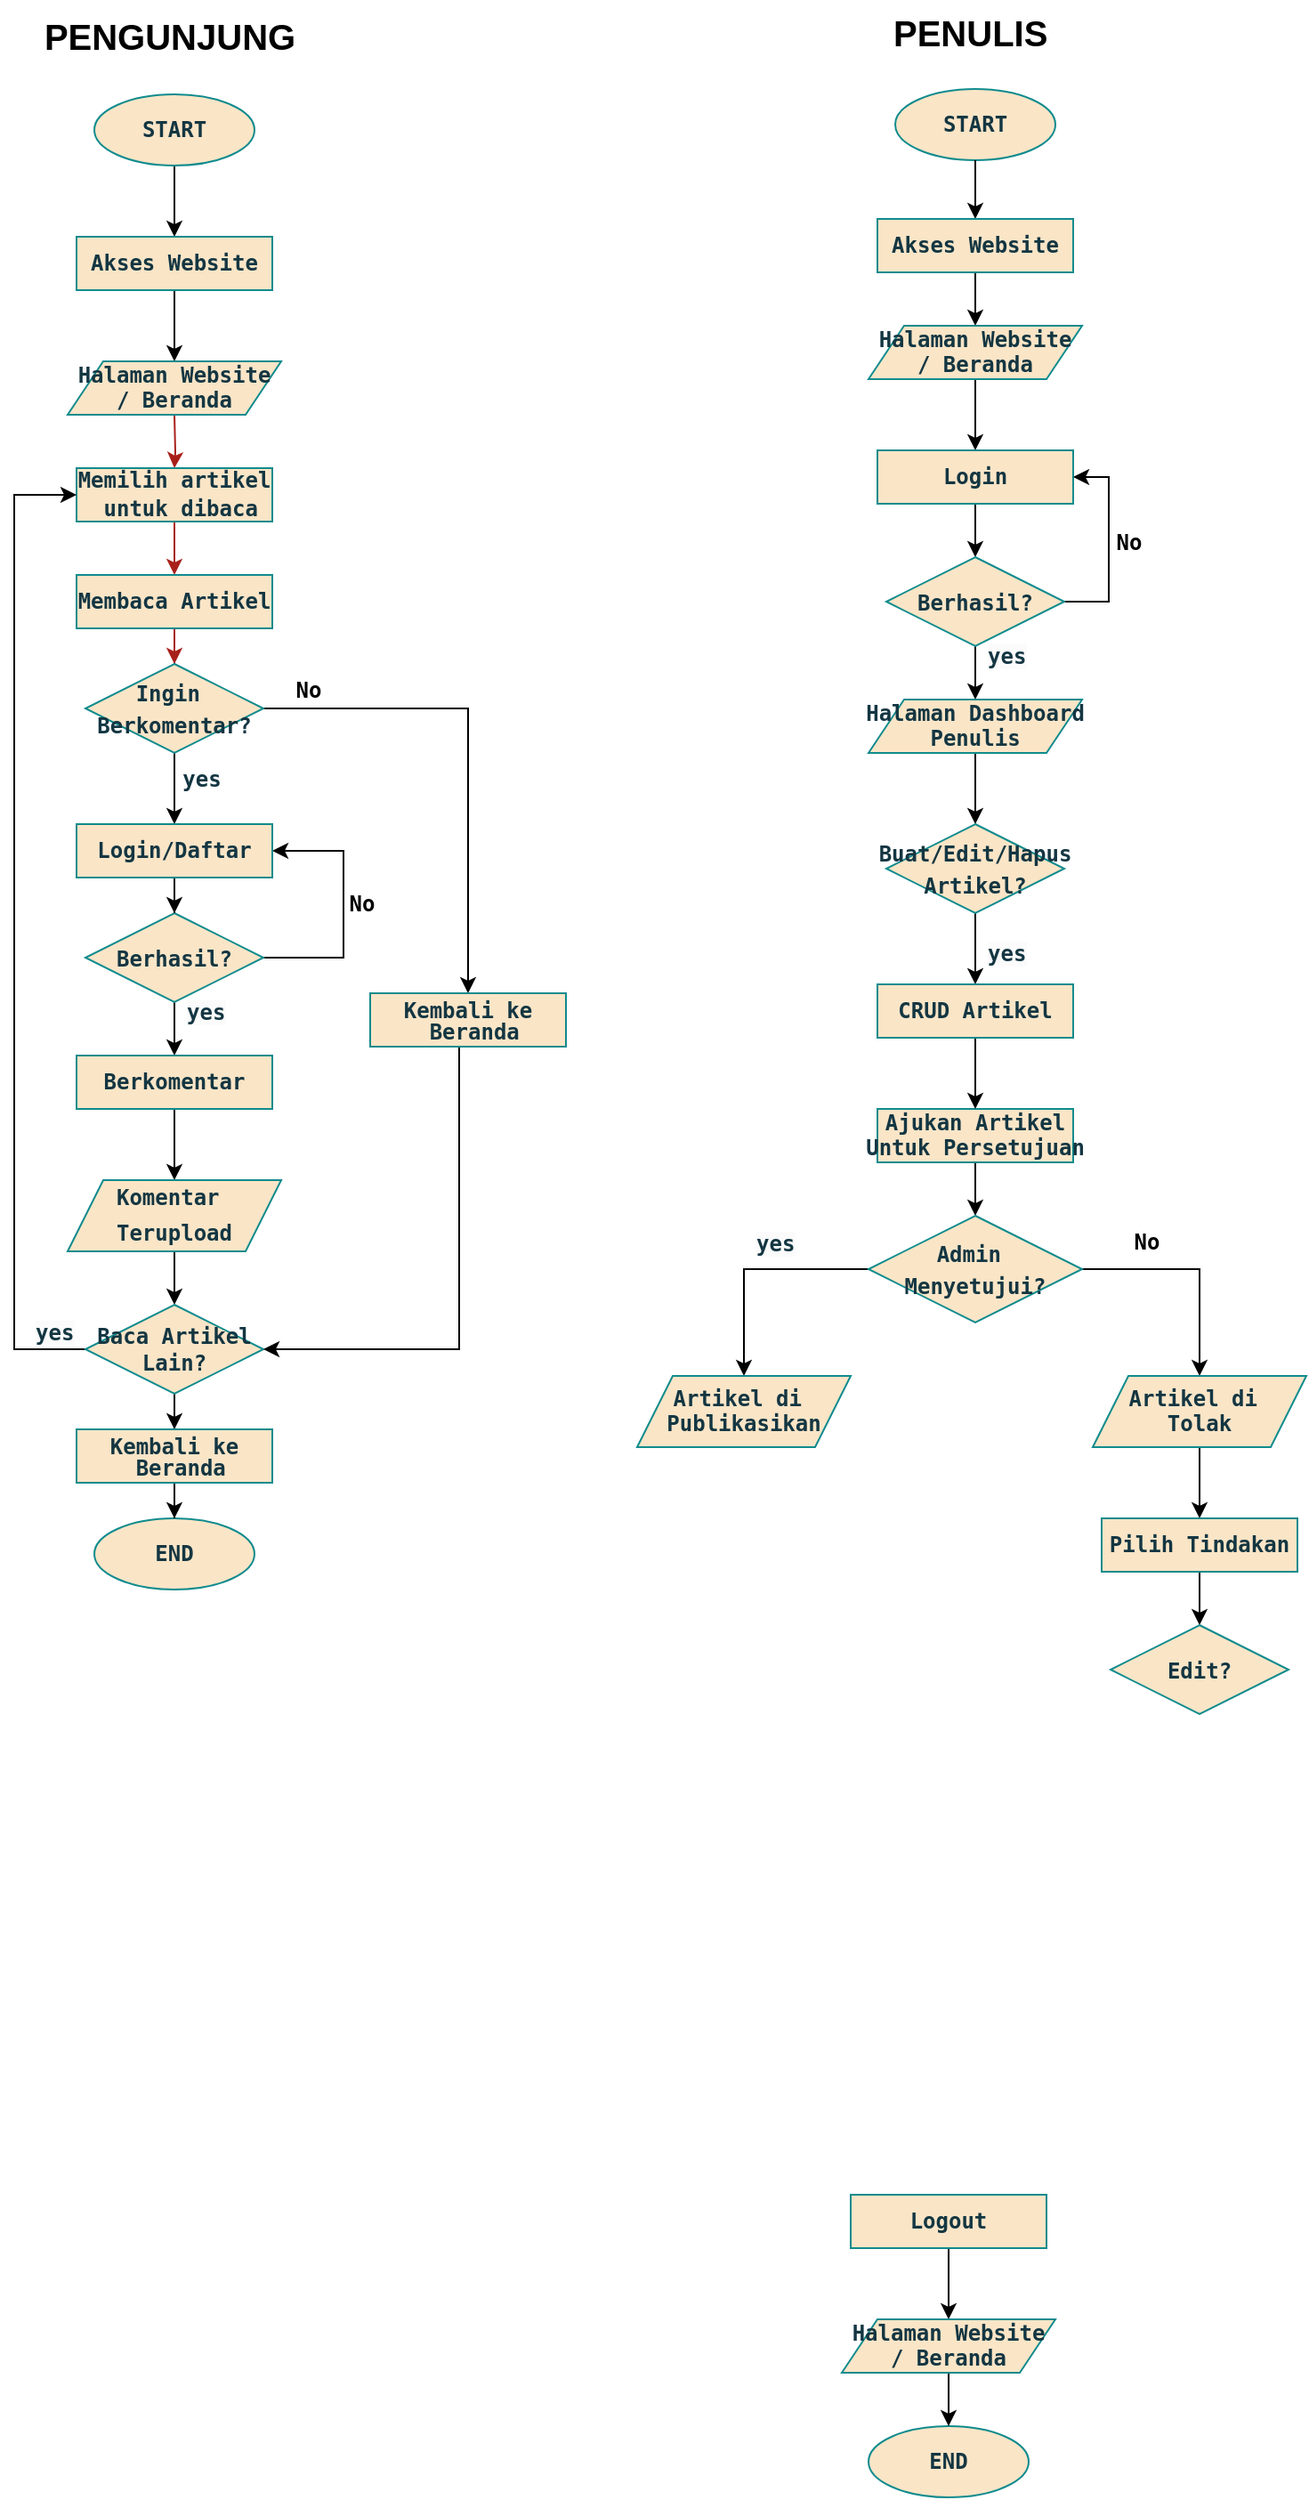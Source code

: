 <mxfile version="26.0.4">
  <diagram name="Page-1" id="eWWWpH5on5edJ62G0c14">
    <mxGraphModel dx="841" dy="524" grid="1" gridSize="10" guides="1" tooltips="1" connect="1" arrows="1" fold="1" page="1" pageScale="1" pageWidth="850" pageHeight="1100" math="0" shadow="0">
      <root>
        <mxCell id="0" />
        <mxCell id="1" parent="0" />
        <mxCell id="gGqT2XXP1atRA9AdMmcA-7" value="" style="edgeStyle=orthogonalEdgeStyle;rounded=0;orthogonalLoop=1;jettySize=auto;html=1;" edge="1" parent="1" source="pvTX2jdTMcVyU1b2pJgX-1" target="gGqT2XXP1atRA9AdMmcA-6">
          <mxGeometry relative="1" as="geometry" />
        </mxCell>
        <mxCell id="pvTX2jdTMcVyU1b2pJgX-1" value="&lt;pre&gt;START&lt;/pre&gt;" style="ellipse;whiteSpace=wrap;html=1;labelBackgroundColor=none;fillColor=#FAE5C7;strokeColor=#0F8B8D;fontColor=#143642;fontStyle=1" parent="1" vertex="1">
          <mxGeometry x="85" y="70" width="90" height="40" as="geometry" />
        </mxCell>
        <mxCell id="pvTX2jdTMcVyU1b2pJgX-5" value="" style="edgeStyle=orthogonalEdgeStyle;rounded=0;orthogonalLoop=1;jettySize=auto;html=1;labelBackgroundColor=none;strokeColor=#A8201A;fontColor=default;fontStyle=1" parent="1" target="pvTX2jdTMcVyU1b2pJgX-4" edge="1">
          <mxGeometry relative="1" as="geometry">
            <mxPoint x="130" y="250" as="sourcePoint" />
          </mxGeometry>
        </mxCell>
        <mxCell id="pvTX2jdTMcVyU1b2pJgX-9" value="" style="edgeStyle=orthogonalEdgeStyle;rounded=0;orthogonalLoop=1;jettySize=auto;html=1;strokeColor=#A8201A;fontColor=default;fillColor=#FAE5C7;labelBackgroundColor=none;fontStyle=1" parent="1" source="pvTX2jdTMcVyU1b2pJgX-4" target="pvTX2jdTMcVyU1b2pJgX-8" edge="1">
          <mxGeometry relative="1" as="geometry" />
        </mxCell>
        <mxCell id="pvTX2jdTMcVyU1b2pJgX-4" value="&lt;pre style=&quot;line-height: 30%;&quot;&gt;Memilih artikel&lt;/pre&gt;&lt;pre style=&quot;line-height: 30%;&quot;&gt; untuk dibaca&lt;/pre&gt;" style="whiteSpace=wrap;html=1;labelBackgroundColor=none;fillColor=#FAE5C7;strokeColor=#0F8B8D;fontColor=#143642;fontStyle=1" parent="1" vertex="1">
          <mxGeometry x="75" y="280" width="110" height="30" as="geometry" />
        </mxCell>
        <mxCell id="pvTX2jdTMcVyU1b2pJgX-15" value="" style="edgeStyle=orthogonalEdgeStyle;rounded=0;orthogonalLoop=1;jettySize=auto;html=1;strokeColor=#A8201A;fontColor=default;fillColor=#FAE5C7;labelBackgroundColor=none;fontStyle=1" parent="1" source="pvTX2jdTMcVyU1b2pJgX-8" target="pvTX2jdTMcVyU1b2pJgX-14" edge="1">
          <mxGeometry relative="1" as="geometry" />
        </mxCell>
        <mxCell id="pvTX2jdTMcVyU1b2pJgX-8" value="&lt;pre&gt;Membaca Artikel&lt;/pre&gt;" style="whiteSpace=wrap;html=1;fillColor=#FAE5C7;strokeColor=#0F8B8D;fontColor=#143642;labelBackgroundColor=none;fontStyle=1" parent="1" vertex="1">
          <mxGeometry x="75" y="340" width="110" height="30" as="geometry" />
        </mxCell>
        <mxCell id="gGqT2XXP1atRA9AdMmcA-14" value="" style="edgeStyle=orthogonalEdgeStyle;rounded=0;orthogonalLoop=1;jettySize=auto;html=1;" edge="1" parent="1" source="pvTX2jdTMcVyU1b2pJgX-14" target="gGqT2XXP1atRA9AdMmcA-13">
          <mxGeometry relative="1" as="geometry" />
        </mxCell>
        <mxCell id="gGqT2XXP1atRA9AdMmcA-17" value="" style="edgeStyle=orthogonalEdgeStyle;rounded=0;orthogonalLoop=1;jettySize=auto;html=1;entryX=0.5;entryY=0;entryDx=0;entryDy=0;" edge="1" parent="1" source="pvTX2jdTMcVyU1b2pJgX-14" target="gGqT2XXP1atRA9AdMmcA-44">
          <mxGeometry relative="1" as="geometry">
            <mxPoint x="290" y="570" as="targetPoint" />
          </mxGeometry>
        </mxCell>
        <mxCell id="pvTX2jdTMcVyU1b2pJgX-14" value="&lt;pre style=&quot;line-height: 50%;&quot;&gt;Ingin &lt;/pre&gt;&lt;pre style=&quot;line-height: 50%;&quot;&gt;Berkomentar?&lt;/pre&gt;" style="rhombus;whiteSpace=wrap;html=1;fillColor=#FAE5C7;strokeColor=#0F8B8D;fontColor=#143642;labelBackgroundColor=none;fontStyle=1" parent="1" vertex="1">
          <mxGeometry x="80" y="390" width="100" height="50" as="geometry" />
        </mxCell>
        <mxCell id="pvTX2jdTMcVyU1b2pJgX-18" value="&lt;pre&gt;yes&lt;/pre&gt;" style="text;html=1;align=center;verticalAlign=middle;resizable=0;points=[];autosize=1;strokeColor=none;fillColor=none;fontColor=#143642;labelBackgroundColor=none;fontStyle=1" parent="1" vertex="1">
          <mxGeometry x="125" y="430" width="40" height="50" as="geometry" />
        </mxCell>
        <mxCell id="gGqT2XXP1atRA9AdMmcA-21" value="" style="edgeStyle=orthogonalEdgeStyle;rounded=0;orthogonalLoop=1;jettySize=auto;html=1;entryX=0.5;entryY=0;entryDx=0;entryDy=0;" edge="1" parent="1" source="gGqT2XXP1atRA9AdMmcA-4" target="gGqT2XXP1atRA9AdMmcA-22">
          <mxGeometry relative="1" as="geometry">
            <mxPoint x="130" y="610" as="targetPoint" />
          </mxGeometry>
        </mxCell>
        <mxCell id="gGqT2XXP1atRA9AdMmcA-24" value="" style="edgeStyle=orthogonalEdgeStyle;rounded=0;orthogonalLoop=1;jettySize=auto;html=1;entryX=1;entryY=0.5;entryDx=0;entryDy=0;" edge="1" parent="1" source="gGqT2XXP1atRA9AdMmcA-4" target="gGqT2XXP1atRA9AdMmcA-13">
          <mxGeometry relative="1" as="geometry">
            <mxPoint x="235" y="555" as="targetPoint" />
            <Array as="points">
              <mxPoint x="225" y="555" />
              <mxPoint x="225" y="495" />
            </Array>
          </mxGeometry>
        </mxCell>
        <mxCell id="gGqT2XXP1atRA9AdMmcA-4" value="&lt;pre style=&quot;line-height: 50%;&quot;&gt;Berhasil?&lt;/pre&gt;" style="rhombus;whiteSpace=wrap;html=1;fillColor=#FAE5C7;strokeColor=#0F8B8D;fontColor=#143642;labelBackgroundColor=none;fontStyle=1" vertex="1" parent="1">
          <mxGeometry x="80" y="530" width="100" height="50" as="geometry" />
        </mxCell>
        <mxCell id="gGqT2XXP1atRA9AdMmcA-11" value="" style="edgeStyle=orthogonalEdgeStyle;rounded=0;orthogonalLoop=1;jettySize=auto;html=1;" edge="1" parent="1" source="gGqT2XXP1atRA9AdMmcA-6" target="gGqT2XXP1atRA9AdMmcA-10">
          <mxGeometry relative="1" as="geometry" />
        </mxCell>
        <mxCell id="gGqT2XXP1atRA9AdMmcA-6" value="&lt;pre&gt;Akses Website&lt;/pre&gt;" style="whiteSpace=wrap;html=1;labelBackgroundColor=none;fillColor=#FAE5C7;strokeColor=#0F8B8D;fontColor=#143642;fontStyle=1" vertex="1" parent="1">
          <mxGeometry x="75" y="150" width="110" height="30" as="geometry" />
        </mxCell>
        <mxCell id="gGqT2XXP1atRA9AdMmcA-10" value="&lt;pre style=&quot;line-height: 10%;&quot;&gt;Halaman Website&lt;/pre&gt;&lt;pre style=&quot;line-height: 10%;&quot;&gt;/ Beranda&lt;/pre&gt;" style="shape=parallelogram;perimeter=parallelogramPerimeter;whiteSpace=wrap;html=1;fixedSize=1;fillColor=#FAE5C7;strokeColor=#0F8B8D;fontColor=#143642;labelBackgroundColor=none;fontStyle=1;" vertex="1" parent="1">
          <mxGeometry x="70" y="220" width="120" height="30" as="geometry" />
        </mxCell>
        <mxCell id="gGqT2XXP1atRA9AdMmcA-15" value="" style="edgeStyle=orthogonalEdgeStyle;rounded=0;orthogonalLoop=1;jettySize=auto;html=1;" edge="1" parent="1" source="gGqT2XXP1atRA9AdMmcA-13" target="gGqT2XXP1atRA9AdMmcA-4">
          <mxGeometry relative="1" as="geometry" />
        </mxCell>
        <mxCell id="gGqT2XXP1atRA9AdMmcA-13" value="&lt;pre&gt;Login/Daftar&lt;/pre&gt;" style="whiteSpace=wrap;html=1;fillColor=#FAE5C7;strokeColor=#0F8B8D;fontColor=#143642;labelBackgroundColor=none;fontStyle=1" vertex="1" parent="1">
          <mxGeometry x="75" y="480" width="110" height="30" as="geometry" />
        </mxCell>
        <mxCell id="gGqT2XXP1atRA9AdMmcA-18" value="&lt;pre&gt;&lt;b&gt;No&lt;/b&gt;&lt;/pre&gt;" style="text;html=1;align=center;verticalAlign=middle;resizable=0;points=[];autosize=1;strokeColor=none;fillColor=none;" vertex="1" parent="1">
          <mxGeometry x="185" y="380" width="40" height="50" as="geometry" />
        </mxCell>
        <mxCell id="gGqT2XXP1atRA9AdMmcA-28" value="" style="edgeStyle=orthogonalEdgeStyle;rounded=0;orthogonalLoop=1;jettySize=auto;html=1;" edge="1" parent="1" source="gGqT2XXP1atRA9AdMmcA-22" target="gGqT2XXP1atRA9AdMmcA-27">
          <mxGeometry relative="1" as="geometry" />
        </mxCell>
        <mxCell id="gGqT2XXP1atRA9AdMmcA-22" value="&lt;pre&gt;Berkomentar&lt;/pre&gt;" style="whiteSpace=wrap;html=1;fillColor=#FAE5C7;strokeColor=#0F8B8D;fontColor=#143642;labelBackgroundColor=none;fontStyle=1" vertex="1" parent="1">
          <mxGeometry x="75" y="610" width="110" height="30" as="geometry" />
        </mxCell>
        <mxCell id="gGqT2XXP1atRA9AdMmcA-25" value="&lt;pre&gt;&lt;b&gt;No&lt;/b&gt;&lt;/pre&gt;" style="text;html=1;align=center;verticalAlign=middle;resizable=0;points=[];autosize=1;strokeColor=none;fillColor=none;" vertex="1" parent="1">
          <mxGeometry x="215" y="500" width="40" height="50" as="geometry" />
        </mxCell>
        <mxCell id="gGqT2XXP1atRA9AdMmcA-26" value="&lt;pre style=&quot;forced-color-adjust: none; color: rgb(20, 54, 66); font-size: 12px; font-style: normal; font-variant-ligatures: normal; font-variant-caps: normal; font-weight: 700; letter-spacing: normal; orphans: 2; text-align: center; text-indent: 0px; text-transform: none; widows: 2; word-spacing: 0px; -webkit-text-stroke-width: 0px; background-color: rgb(251, 251, 251); text-decoration-thickness: initial; text-decoration-style: initial; text-decoration-color: initial;&quot;&gt;yes&lt;/pre&gt;" style="text;whiteSpace=wrap;html=1;" vertex="1" parent="1">
          <mxGeometry x="135" y="560" width="50" height="60" as="geometry" />
        </mxCell>
        <mxCell id="gGqT2XXP1atRA9AdMmcA-30" value="" style="edgeStyle=orthogonalEdgeStyle;rounded=0;orthogonalLoop=1;jettySize=auto;html=1;" edge="1" parent="1" source="gGqT2XXP1atRA9AdMmcA-27" target="gGqT2XXP1atRA9AdMmcA-31">
          <mxGeometry relative="1" as="geometry">
            <mxPoint x="130" y="790" as="targetPoint" />
          </mxGeometry>
        </mxCell>
        <mxCell id="gGqT2XXP1atRA9AdMmcA-27" value="&lt;pre style=&quot;line-height: 60%;&quot;&gt;Komentar &lt;/pre&gt;&lt;pre style=&quot;line-height: 60%;&quot;&gt;Terupload&lt;/pre&gt;" style="shape=parallelogram;perimeter=parallelogramPerimeter;whiteSpace=wrap;html=1;fixedSize=1;fillColor=#FAE5C7;strokeColor=#0F8B8D;fontColor=#143642;labelBackgroundColor=none;fontStyle=1;" vertex="1" parent="1">
          <mxGeometry x="70" y="680" width="120" height="40" as="geometry" />
        </mxCell>
        <mxCell id="gGqT2XXP1atRA9AdMmcA-34" value="" style="edgeStyle=orthogonalEdgeStyle;rounded=0;orthogonalLoop=1;jettySize=auto;html=1;entryX=0;entryY=0.5;entryDx=0;entryDy=0;" edge="1" parent="1" source="gGqT2XXP1atRA9AdMmcA-31" target="pvTX2jdTMcVyU1b2pJgX-4">
          <mxGeometry relative="1" as="geometry">
            <mxPoint x="10" y="775" as="targetPoint" />
            <Array as="points">
              <mxPoint x="40" y="775" />
              <mxPoint x="40" y="295" />
            </Array>
          </mxGeometry>
        </mxCell>
        <mxCell id="gGqT2XXP1atRA9AdMmcA-48" value="" style="edgeStyle=orthogonalEdgeStyle;rounded=0;orthogonalLoop=1;jettySize=auto;html=1;" edge="1" parent="1" source="gGqT2XXP1atRA9AdMmcA-31" target="gGqT2XXP1atRA9AdMmcA-47">
          <mxGeometry relative="1" as="geometry" />
        </mxCell>
        <mxCell id="gGqT2XXP1atRA9AdMmcA-31" value="&lt;pre style=&quot;line-height: 20%;&quot;&gt;Baca Artikel&lt;/pre&gt;&lt;pre style=&quot;line-height: 20%;&quot;&gt;Lain?&lt;/pre&gt;" style="rhombus;whiteSpace=wrap;html=1;fillColor=#FAE5C7;strokeColor=#0F8B8D;fontColor=#143642;labelBackgroundColor=none;fontStyle=1" vertex="1" parent="1">
          <mxGeometry x="80" y="750" width="100" height="50" as="geometry" />
        </mxCell>
        <mxCell id="gGqT2XXP1atRA9AdMmcA-37" value="&lt;pre style=&quot;forced-color-adjust: none; color: rgb(20, 54, 66); font-size: 12px; font-style: normal; font-variant-ligatures: normal; font-variant-caps: normal; font-weight: 700; letter-spacing: normal; orphans: 2; text-align: center; text-indent: 0px; text-transform: none; widows: 2; word-spacing: 0px; -webkit-text-stroke-width: 0px; background-color: rgb(251, 251, 251); text-decoration-thickness: initial; text-decoration-style: initial; text-decoration-color: initial;&quot;&gt;yes&lt;/pre&gt;" style="text;whiteSpace=wrap;html=1;" vertex="1" parent="1">
          <mxGeometry x="50" y="740" width="50" height="60" as="geometry" />
        </mxCell>
        <mxCell id="gGqT2XXP1atRA9AdMmcA-42" value="" style="edgeStyle=orthogonalEdgeStyle;rounded=0;orthogonalLoop=1;jettySize=auto;html=1;entryX=0.5;entryY=0;entryDx=0;entryDy=0;" edge="1" parent="1" target="gGqT2XXP1atRA9AdMmcA-43">
          <mxGeometry relative="1" as="geometry">
            <mxPoint x="130" y="870" as="sourcePoint" />
            <mxPoint x="130" y="910" as="targetPoint" />
          </mxGeometry>
        </mxCell>
        <mxCell id="gGqT2XXP1atRA9AdMmcA-43" value="&lt;pre&gt;END&lt;/pre&gt;" style="ellipse;whiteSpace=wrap;html=1;labelBackgroundColor=none;fillColor=#FAE5C7;strokeColor=#0F8B8D;fontColor=#143642;fontStyle=1" vertex="1" parent="1">
          <mxGeometry x="85" y="870" width="90" height="40" as="geometry" />
        </mxCell>
        <mxCell id="gGqT2XXP1atRA9AdMmcA-46" value="" style="edgeStyle=orthogonalEdgeStyle;rounded=0;orthogonalLoop=1;jettySize=auto;html=1;entryX=1;entryY=0.5;entryDx=0;entryDy=0;" edge="1" parent="1" source="gGqT2XXP1atRA9AdMmcA-44" target="gGqT2XXP1atRA9AdMmcA-31">
          <mxGeometry relative="1" as="geometry">
            <mxPoint x="295" y="670" as="targetPoint" />
            <Array as="points">
              <mxPoint x="290" y="775" />
            </Array>
          </mxGeometry>
        </mxCell>
        <mxCell id="gGqT2XXP1atRA9AdMmcA-44" value="&lt;pre style=&quot;line-height: 0%;&quot;&gt;Kembali ke&lt;/pre&gt;&lt;pre style=&quot;line-height: 0%;&quot;&gt; Beranda&lt;/pre&gt;" style="whiteSpace=wrap;html=1;fillColor=#FAE5C7;strokeColor=#0F8B8D;fontColor=#143642;labelBackgroundColor=none;fontStyle=1" vertex="1" parent="1">
          <mxGeometry x="240" y="575" width="110" height="30" as="geometry" />
        </mxCell>
        <mxCell id="gGqT2XXP1atRA9AdMmcA-49" value="" style="edgeStyle=orthogonalEdgeStyle;rounded=0;orthogonalLoop=1;jettySize=auto;html=1;" edge="1" parent="1" source="gGqT2XXP1atRA9AdMmcA-47" target="gGqT2XXP1atRA9AdMmcA-43">
          <mxGeometry relative="1" as="geometry" />
        </mxCell>
        <mxCell id="gGqT2XXP1atRA9AdMmcA-47" value="&lt;pre style=&quot;line-height: 0%;&quot;&gt;Kembali ke&lt;/pre&gt;&lt;pre style=&quot;line-height: 0%;&quot;&gt; Beranda&lt;/pre&gt;" style="whiteSpace=wrap;html=1;fillColor=#FAE5C7;strokeColor=#0F8B8D;fontColor=#143642;labelBackgroundColor=none;fontStyle=1" vertex="1" parent="1">
          <mxGeometry x="75" y="820" width="110" height="30" as="geometry" />
        </mxCell>
        <mxCell id="gGqT2XXP1atRA9AdMmcA-50" value="&lt;b&gt;&lt;font style=&quot;font-size: 20px;&quot;&gt;PENGUNJUNG&lt;/font&gt;&lt;/b&gt;" style="text;html=1;align=center;verticalAlign=middle;resizable=0;points=[];autosize=1;strokeColor=none;fillColor=none;" vertex="1" parent="1">
          <mxGeometry x="47" y="17" width="160" height="40" as="geometry" />
        </mxCell>
        <mxCell id="gGqT2XXP1atRA9AdMmcA-51" value="&lt;div style=&quot;text-align: center;&quot;&gt;&lt;span style=&quot;background-color: transparent; color: light-dark(rgb(0, 0, 0), rgb(255, 255, 255)); font-size: 20px; text-wrap: nowrap;&quot;&gt;&lt;b&gt;PENULIS&lt;/b&gt;&lt;/span&gt;&lt;/div&gt;" style="text;whiteSpace=wrap;html=1;" vertex="1" parent="1">
          <mxGeometry x="532" y="17" width="100" height="50" as="geometry" />
        </mxCell>
        <mxCell id="gGqT2XXP1atRA9AdMmcA-57" value="" style="edgeStyle=orthogonalEdgeStyle;rounded=0;orthogonalLoop=1;jettySize=auto;html=1;" edge="1" parent="1" source="gGqT2XXP1atRA9AdMmcA-54" target="gGqT2XXP1atRA9AdMmcA-55">
          <mxGeometry relative="1" as="geometry" />
        </mxCell>
        <mxCell id="gGqT2XXP1atRA9AdMmcA-52" value="&lt;pre&gt;START&lt;/pre&gt;" style="ellipse;whiteSpace=wrap;html=1;labelBackgroundColor=none;fillColor=#FAE5C7;strokeColor=#0F8B8D;fontColor=#143642;fontStyle=1" vertex="1" parent="1">
          <mxGeometry x="535" y="67" width="90" height="40" as="geometry" />
        </mxCell>
        <mxCell id="gGqT2XXP1atRA9AdMmcA-58" value="" style="edgeStyle=orthogonalEdgeStyle;rounded=0;orthogonalLoop=1;jettySize=auto;html=1;" edge="1" parent="1" source="gGqT2XXP1atRA9AdMmcA-55" target="gGqT2XXP1atRA9AdMmcA-56">
          <mxGeometry relative="1" as="geometry" />
        </mxCell>
        <mxCell id="gGqT2XXP1atRA9AdMmcA-55" value="&lt;pre style=&quot;line-height: 10%;&quot;&gt;Halaman Website&lt;/pre&gt;&lt;pre style=&quot;line-height: 10%;&quot;&gt;/ Beranda&lt;/pre&gt;" style="shape=parallelogram;perimeter=parallelogramPerimeter;whiteSpace=wrap;html=1;fixedSize=1;fillColor=#FAE5C7;strokeColor=#0F8B8D;fontColor=#143642;labelBackgroundColor=none;fontStyle=1;" vertex="1" parent="1">
          <mxGeometry x="520" y="200" width="120" height="30" as="geometry" />
        </mxCell>
        <mxCell id="gGqT2XXP1atRA9AdMmcA-61" value="" style="edgeStyle=orthogonalEdgeStyle;rounded=0;orthogonalLoop=1;jettySize=auto;html=1;" edge="1" parent="1" source="gGqT2XXP1atRA9AdMmcA-56" target="gGqT2XXP1atRA9AdMmcA-62">
          <mxGeometry relative="1" as="geometry">
            <mxPoint x="580" y="330" as="targetPoint" />
          </mxGeometry>
        </mxCell>
        <mxCell id="gGqT2XXP1atRA9AdMmcA-56" value="&lt;pre&gt;Login&lt;/pre&gt;" style="whiteSpace=wrap;html=1;labelBackgroundColor=none;fillColor=#FAE5C7;strokeColor=#0F8B8D;fontColor=#143642;fontStyle=1" vertex="1" parent="1">
          <mxGeometry x="525" y="270" width="110" height="30" as="geometry" />
        </mxCell>
        <mxCell id="gGqT2XXP1atRA9AdMmcA-59" value="" style="edgeStyle=orthogonalEdgeStyle;rounded=0;orthogonalLoop=1;jettySize=auto;html=1;" edge="1" parent="1" source="gGqT2XXP1atRA9AdMmcA-52" target="gGqT2XXP1atRA9AdMmcA-54">
          <mxGeometry relative="1" as="geometry">
            <mxPoint x="580" y="107" as="sourcePoint" />
            <mxPoint x="575" y="220" as="targetPoint" />
          </mxGeometry>
        </mxCell>
        <mxCell id="gGqT2XXP1atRA9AdMmcA-54" value="&lt;pre&gt;Akses Website&lt;/pre&gt;" style="whiteSpace=wrap;html=1;labelBackgroundColor=none;fillColor=#FAE5C7;strokeColor=#0F8B8D;fontColor=#143642;fontStyle=1" vertex="1" parent="1">
          <mxGeometry x="525" y="140" width="110" height="30" as="geometry" />
        </mxCell>
        <mxCell id="gGqT2XXP1atRA9AdMmcA-67" value="" style="edgeStyle=orthogonalEdgeStyle;rounded=0;orthogonalLoop=1;jettySize=auto;html=1;entryX=1;entryY=0.5;entryDx=0;entryDy=0;" edge="1" parent="1" source="gGqT2XXP1atRA9AdMmcA-62" target="gGqT2XXP1atRA9AdMmcA-56">
          <mxGeometry relative="1" as="geometry">
            <mxPoint x="700" y="355" as="targetPoint" />
            <Array as="points">
              <mxPoint x="655" y="355" />
              <mxPoint x="655" y="285" />
            </Array>
          </mxGeometry>
        </mxCell>
        <mxCell id="gGqT2XXP1atRA9AdMmcA-71" value="" style="edgeStyle=orthogonalEdgeStyle;rounded=0;orthogonalLoop=1;jettySize=auto;html=1;entryX=0.5;entryY=0;entryDx=0;entryDy=0;" edge="1" parent="1" source="gGqT2XXP1atRA9AdMmcA-62" target="gGqT2XXP1atRA9AdMmcA-73">
          <mxGeometry relative="1" as="geometry">
            <mxPoint x="580" y="410" as="targetPoint" />
          </mxGeometry>
        </mxCell>
        <mxCell id="gGqT2XXP1atRA9AdMmcA-62" value="&lt;pre style=&quot;line-height: 50%;&quot;&gt;Berhasil?&lt;/pre&gt;" style="rhombus;whiteSpace=wrap;html=1;fillColor=#FAE5C7;strokeColor=#0F8B8D;fontColor=#143642;labelBackgroundColor=none;fontStyle=1" vertex="1" parent="1">
          <mxGeometry x="530" y="330" width="100" height="50" as="geometry" />
        </mxCell>
        <mxCell id="gGqT2XXP1atRA9AdMmcA-65" value="&lt;pre&gt;&lt;b&gt;No&lt;/b&gt;&lt;/pre&gt;" style="text;html=1;align=center;verticalAlign=middle;resizable=0;points=[];autosize=1;strokeColor=none;fillColor=none;" vertex="1" parent="1">
          <mxGeometry x="646" y="297" width="40" height="50" as="geometry" />
        </mxCell>
        <mxCell id="gGqT2XXP1atRA9AdMmcA-75" value="" style="edgeStyle=orthogonalEdgeStyle;rounded=0;orthogonalLoop=1;jettySize=auto;html=1;entryX=0.5;entryY=0;entryDx=0;entryDy=0;" edge="1" parent="1" source="gGqT2XXP1atRA9AdMmcA-73" target="gGqT2XXP1atRA9AdMmcA-76">
          <mxGeometry relative="1" as="geometry">
            <mxPoint x="580" y="495" as="targetPoint" />
          </mxGeometry>
        </mxCell>
        <mxCell id="gGqT2XXP1atRA9AdMmcA-73" value="&lt;pre style=&quot;line-height: 10%;&quot;&gt;Halaman Dashboard&lt;/pre&gt;&lt;pre style=&quot;line-height: 10%;&quot;&gt;Penulis&lt;/pre&gt;" style="shape=parallelogram;perimeter=parallelogramPerimeter;whiteSpace=wrap;html=1;fixedSize=1;fillColor=#FAE5C7;strokeColor=#0F8B8D;fontColor=#143642;labelBackgroundColor=none;fontStyle=1;" vertex="1" parent="1">
          <mxGeometry x="520" y="410" width="120" height="30" as="geometry" />
        </mxCell>
        <mxCell id="gGqT2XXP1atRA9AdMmcA-108" value="" style="edgeStyle=orthogonalEdgeStyle;rounded=0;orthogonalLoop=1;jettySize=auto;html=1;" edge="1" parent="1" source="gGqT2XXP1atRA9AdMmcA-76" target="gGqT2XXP1atRA9AdMmcA-106">
          <mxGeometry relative="1" as="geometry" />
        </mxCell>
        <mxCell id="gGqT2XXP1atRA9AdMmcA-76" value="&lt;pre style=&quot;line-height: 50%;&quot;&gt;Buat/Edit/Hapus&lt;/pre&gt;&lt;pre style=&quot;line-height: 50%;&quot;&gt;Artikel?&lt;/pre&gt;" style="rhombus;whiteSpace=wrap;html=1;fillColor=#FAE5C7;strokeColor=#0F8B8D;fontColor=#143642;labelBackgroundColor=none;fontStyle=1" vertex="1" parent="1">
          <mxGeometry x="530" y="480" width="100" height="50" as="geometry" />
        </mxCell>
        <mxCell id="gGqT2XXP1atRA9AdMmcA-77" value="&lt;pre style=&quot;forced-color-adjust: none; color: rgb(20, 54, 66); font-size: 12px; font-style: normal; font-variant-ligatures: normal; font-variant-caps: normal; font-weight: 700; letter-spacing: normal; orphans: 2; text-align: center; text-indent: 0px; text-transform: none; widows: 2; word-spacing: 0px; -webkit-text-stroke-width: 0px; background-color: rgb(251, 251, 251); text-decoration-thickness: initial; text-decoration-style: initial; text-decoration-color: initial;&quot;&gt;&lt;br&gt;&lt;/pre&gt;" style="text;whiteSpace=wrap;html=1;" vertex="1" parent="1">
          <mxGeometry x="585" y="434" width="50" height="60" as="geometry" />
        </mxCell>
        <mxCell id="gGqT2XXP1atRA9AdMmcA-109" value="" style="edgeStyle=orthogonalEdgeStyle;rounded=0;orthogonalLoop=1;jettySize=auto;html=1;" edge="1" parent="1" source="gGqT2XXP1atRA9AdMmcA-81" target="gGqT2XXP1atRA9AdMmcA-98">
          <mxGeometry relative="1" as="geometry" />
        </mxCell>
        <mxCell id="gGqT2XXP1atRA9AdMmcA-81" value="&lt;pre style=&quot;line-height: 10%;&quot;&gt;Ajukan Artikel&lt;/pre&gt;&lt;pre style=&quot;line-height: 10%;&quot;&gt;Untuk Persetujuan&lt;/pre&gt;" style="whiteSpace=wrap;html=1;labelBackgroundColor=none;fillColor=#FAE5C7;strokeColor=#0F8B8D;fontColor=#143642;fontStyle=1" vertex="1" parent="1">
          <mxGeometry x="525" y="640" width="110" height="30" as="geometry" />
        </mxCell>
        <mxCell id="gGqT2XXP1atRA9AdMmcA-86" value="&lt;pre data-mx-given-colors=&quot;{&amp;quot;color&amp;quot;:&amp;quot;rgb(20, 54, 66)&amp;quot;,&amp;quot;background-color&amp;quot;:&amp;quot;rgb(251, 251, 251)&amp;quot;}&quot; style=&quot;forced-color-adjust: none; font-size: 12px; font-style: normal; font-variant-ligatures: normal; font-variant-caps: normal; letter-spacing: normal; orphans: 2; text-indent: 0px; text-transform: none; widows: 2; word-spacing: 0px; -webkit-text-stroke-width: 0px; text-decoration-thickness: initial; text-decoration-style: initial; text-decoration-color: initial; color: light-dark(rgb(20, 54, 66), rgb(173, 202, 213)); font-weight: 700; text-align: center; background-color: light-dark(rgb(251, 251, 251), rgb(21, 21, 21));&quot;&gt;yes&lt;/pre&gt;" style="text;whiteSpace=wrap;html=1;" vertex="1" parent="1">
          <mxGeometry x="585" y="360" width="50" height="60" as="geometry" />
        </mxCell>
        <mxCell id="gGqT2XXP1atRA9AdMmcA-87" value="&lt;pre data-mx-given-colors=&quot;{&amp;quot;color&amp;quot;:&amp;quot;rgb(20, 54, 66)&amp;quot;,&amp;quot;background-color&amp;quot;:&amp;quot;rgb(251, 251, 251)&amp;quot;}&quot; style=&quot;forced-color-adjust: none; font-size: 12px; font-style: normal; font-variant-ligatures: normal; font-variant-caps: normal; letter-spacing: normal; orphans: 2; text-indent: 0px; text-transform: none; widows: 2; word-spacing: 0px; -webkit-text-stroke-width: 0px; text-decoration-thickness: initial; text-decoration-style: initial; text-decoration-color: initial; color: light-dark(rgb(20, 54, 66), rgb(173, 202, 213)); font-weight: 700; text-align: center; background-color: light-dark(rgb(251, 251, 251), rgb(21, 21, 21));&quot;&gt;yes&lt;/pre&gt;" style="text;whiteSpace=wrap;html=1;" vertex="1" parent="1">
          <mxGeometry x="585" y="527" width="50" height="60" as="geometry" />
        </mxCell>
        <mxCell id="gGqT2XXP1atRA9AdMmcA-88" value="&lt;pre&gt;END&lt;/pre&gt;" style="ellipse;whiteSpace=wrap;html=1;labelBackgroundColor=none;fillColor=#FAE5C7;strokeColor=#0F8B8D;fontColor=#143642;fontStyle=1" vertex="1" parent="1">
          <mxGeometry x="520" y="1380" width="90" height="40" as="geometry" />
        </mxCell>
        <mxCell id="gGqT2XXP1atRA9AdMmcA-92" value="" style="edgeStyle=orthogonalEdgeStyle;rounded=0;orthogonalLoop=1;jettySize=auto;html=1;" edge="1" parent="1" source="gGqT2XXP1atRA9AdMmcA-89" target="gGqT2XXP1atRA9AdMmcA-90">
          <mxGeometry relative="1" as="geometry" />
        </mxCell>
        <mxCell id="gGqT2XXP1atRA9AdMmcA-89" value="&lt;pre style=&quot;line-height: 10%;&quot;&gt;Logout&lt;/pre&gt;" style="whiteSpace=wrap;html=1;labelBackgroundColor=none;fillColor=#FAE5C7;strokeColor=#0F8B8D;fontColor=#143642;fontStyle=1" vertex="1" parent="1">
          <mxGeometry x="510" y="1250" width="110" height="30" as="geometry" />
        </mxCell>
        <mxCell id="gGqT2XXP1atRA9AdMmcA-93" value="" style="edgeStyle=orthogonalEdgeStyle;rounded=0;orthogonalLoop=1;jettySize=auto;html=1;" edge="1" parent="1" source="gGqT2XXP1atRA9AdMmcA-90" target="gGqT2XXP1atRA9AdMmcA-88">
          <mxGeometry relative="1" as="geometry" />
        </mxCell>
        <mxCell id="gGqT2XXP1atRA9AdMmcA-90" value="&lt;pre style=&quot;line-height: 10%;&quot;&gt;Halaman Website&lt;/pre&gt;&lt;pre style=&quot;line-height: 10%;&quot;&gt;/ Beranda&lt;/pre&gt;" style="shape=parallelogram;perimeter=parallelogramPerimeter;whiteSpace=wrap;html=1;fixedSize=1;fillColor=#FAE5C7;strokeColor=#0F8B8D;fontColor=#143642;labelBackgroundColor=none;fontStyle=1;" vertex="1" parent="1">
          <mxGeometry x="505" y="1320" width="120" height="30" as="geometry" />
        </mxCell>
        <mxCell id="gGqT2XXP1atRA9AdMmcA-118" value="" style="edgeStyle=orthogonalEdgeStyle;rounded=0;orthogonalLoop=1;jettySize=auto;html=1;entryX=0.5;entryY=0;entryDx=0;entryDy=0;" edge="1" parent="1" source="gGqT2XXP1atRA9AdMmcA-98" target="gGqT2XXP1atRA9AdMmcA-121">
          <mxGeometry relative="1" as="geometry">
            <mxPoint x="445.059" y="840" as="targetPoint" />
          </mxGeometry>
        </mxCell>
        <mxCell id="gGqT2XXP1atRA9AdMmcA-124" value="" style="edgeStyle=orthogonalEdgeStyle;rounded=0;orthogonalLoop=1;jettySize=auto;html=1;entryX=0.5;entryY=0;entryDx=0;entryDy=0;" edge="1" parent="1" source="gGqT2XXP1atRA9AdMmcA-98" target="gGqT2XXP1atRA9AdMmcA-125">
          <mxGeometry relative="1" as="geometry">
            <mxPoint x="692" y="770" as="targetPoint" />
            <Array as="points">
              <mxPoint x="706" y="730" />
            </Array>
          </mxGeometry>
        </mxCell>
        <mxCell id="gGqT2XXP1atRA9AdMmcA-98" value="&lt;pre style=&quot;line-height: 50%;&quot;&gt;Admin &lt;/pre&gt;&lt;pre style=&quot;line-height: 50%;&quot;&gt;Menyetujui?&lt;/pre&gt;" style="rhombus;whiteSpace=wrap;html=1;fillColor=#FAE5C7;strokeColor=#0F8B8D;fontColor=#143642;labelBackgroundColor=none;fontStyle=1" vertex="1" parent="1">
          <mxGeometry x="520" y="700" width="120" height="60" as="geometry" />
        </mxCell>
        <mxCell id="gGqT2XXP1atRA9AdMmcA-107" value="" style="edgeStyle=orthogonalEdgeStyle;rounded=0;orthogonalLoop=1;jettySize=auto;html=1;" edge="1" parent="1" source="gGqT2XXP1atRA9AdMmcA-106" target="gGqT2XXP1atRA9AdMmcA-81">
          <mxGeometry relative="1" as="geometry" />
        </mxCell>
        <mxCell id="gGqT2XXP1atRA9AdMmcA-106" value="&lt;pre style=&quot;line-height: 10%;&quot;&gt;CRUD Artikel&lt;/pre&gt;" style="whiteSpace=wrap;html=1;labelBackgroundColor=none;fillColor=#FAE5C7;strokeColor=#0F8B8D;fontColor=#143642;fontStyle=1" vertex="1" parent="1">
          <mxGeometry x="525" y="570" width="110" height="30" as="geometry" />
        </mxCell>
        <mxCell id="gGqT2XXP1atRA9AdMmcA-121" value="&lt;pre style=&quot;line-height: 10%;&quot;&gt;Artikel di &lt;/pre&gt;&lt;pre style=&quot;line-height: 10%;&quot;&gt;Publikasikan&lt;/pre&gt;" style="shape=parallelogram;perimeter=parallelogramPerimeter;whiteSpace=wrap;html=1;fixedSize=1;fillColor=#FAE5C7;strokeColor=#0F8B8D;fontColor=#143642;labelBackgroundColor=none;fontStyle=1;" vertex="1" parent="1">
          <mxGeometry x="390" y="790" width="120" height="40" as="geometry" />
        </mxCell>
        <mxCell id="gGqT2XXP1atRA9AdMmcA-128" value="" style="edgeStyle=orthogonalEdgeStyle;rounded=0;orthogonalLoop=1;jettySize=auto;html=1;" edge="1" parent="1" source="gGqT2XXP1atRA9AdMmcA-125" target="gGqT2XXP1atRA9AdMmcA-127">
          <mxGeometry relative="1" as="geometry" />
        </mxCell>
        <mxCell id="gGqT2XXP1atRA9AdMmcA-125" value="&lt;pre style=&quot;line-height: 10%;&quot;&gt;Artikel di &lt;/pre&gt;&lt;pre style=&quot;line-height: 10%;&quot;&gt;Tolak&lt;/pre&gt;" style="shape=parallelogram;perimeter=parallelogramPerimeter;whiteSpace=wrap;html=1;fixedSize=1;fillColor=#FAE5C7;strokeColor=#0F8B8D;fontColor=#143642;labelBackgroundColor=none;fontStyle=1;" vertex="1" parent="1">
          <mxGeometry x="646" y="790" width="120" height="40" as="geometry" />
        </mxCell>
        <mxCell id="gGqT2XXP1atRA9AdMmcA-130" value="" style="edgeStyle=orthogonalEdgeStyle;rounded=0;orthogonalLoop=1;jettySize=auto;html=1;entryX=0.5;entryY=0;entryDx=0;entryDy=0;" edge="1" parent="1" source="gGqT2XXP1atRA9AdMmcA-127" target="gGqT2XXP1atRA9AdMmcA-131">
          <mxGeometry relative="1" as="geometry">
            <mxPoint x="706" y="955" as="targetPoint" />
          </mxGeometry>
        </mxCell>
        <mxCell id="gGqT2XXP1atRA9AdMmcA-127" value="&lt;pre style=&quot;line-height: 10%;&quot;&gt;Pilih Tindakan&lt;/pre&gt;" style="whiteSpace=wrap;html=1;labelBackgroundColor=none;fillColor=#FAE5C7;strokeColor=#0F8B8D;fontColor=#143642;fontStyle=1" vertex="1" parent="1">
          <mxGeometry x="651" y="870" width="110" height="30" as="geometry" />
        </mxCell>
        <mxCell id="gGqT2XXP1atRA9AdMmcA-131" value="&lt;pre style=&quot;line-height: 50%;&quot;&gt;Edit?&lt;/pre&gt;" style="rhombus;whiteSpace=wrap;html=1;fillColor=#FAE5C7;strokeColor=#0F8B8D;fontColor=#143642;labelBackgroundColor=none;fontStyle=1" vertex="1" parent="1">
          <mxGeometry x="656" y="930" width="100" height="50" as="geometry" />
        </mxCell>
        <mxCell id="gGqT2XXP1atRA9AdMmcA-132" value="&lt;pre data-mx-given-colors=&quot;{&amp;quot;color&amp;quot;:&amp;quot;rgb(20, 54, 66)&amp;quot;,&amp;quot;background-color&amp;quot;:&amp;quot;rgb(251, 251, 251)&amp;quot;}&quot; style=&quot;forced-color-adjust: none; font-size: 12px; font-style: normal; font-variant-ligatures: normal; font-variant-caps: normal; letter-spacing: normal; orphans: 2; text-indent: 0px; text-transform: none; widows: 2; word-spacing: 0px; -webkit-text-stroke-width: 0px; text-decoration-thickness: initial; text-decoration-style: initial; text-decoration-color: initial; color: light-dark(rgb(20, 54, 66), rgb(173, 202, 213)); font-weight: 700; text-align: center; background-color: light-dark(rgb(251, 251, 251), rgb(21, 21, 21));&quot;&gt;yes&lt;/pre&gt;" style="text;whiteSpace=wrap;html=1;" vertex="1" parent="1">
          <mxGeometry x="455" y="690" width="50" height="60" as="geometry" />
        </mxCell>
        <mxCell id="gGqT2XXP1atRA9AdMmcA-133" value="&lt;pre&gt;&lt;b&gt;No&lt;/b&gt;&lt;/pre&gt;" style="text;html=1;align=center;verticalAlign=middle;resizable=0;points=[];autosize=1;strokeColor=none;fillColor=none;" vertex="1" parent="1">
          <mxGeometry x="656" y="690" width="40" height="50" as="geometry" />
        </mxCell>
      </root>
    </mxGraphModel>
  </diagram>
</mxfile>
